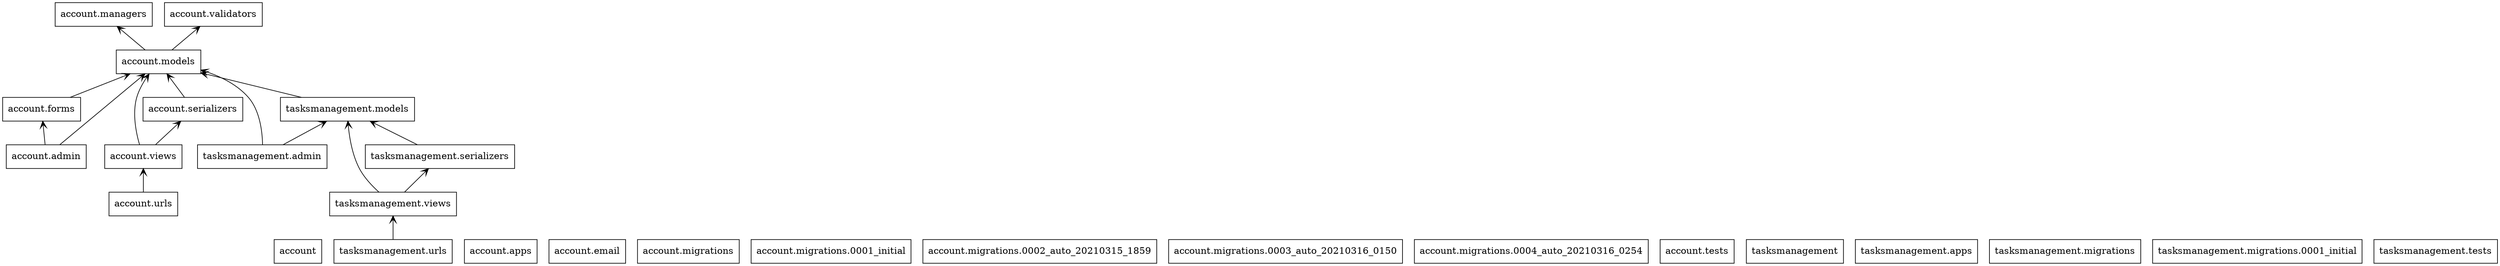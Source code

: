 digraph "packages" {
charset="utf-8"
rankdir=BT
"0" [label="account", shape="box"];
"1" [label="account.admin", shape="box"];
"2" [label="account.apps", shape="box"];
"3" [label="account.email", shape="box"];
"4" [label="account.forms", shape="box"];
"5" [label="account.managers", shape="box"];
"6" [label="account.migrations", shape="box"];
"7" [label="account.migrations.0001_initial", shape="box"];
"8" [label="account.migrations.0002_auto_20210315_1859", shape="box"];
"9" [label="account.migrations.0003_auto_20210316_0150", shape="box"];
"10" [label="account.migrations.0004_auto_20210316_0254", shape="box"];
"11" [label="account.models", shape="box"];
"12" [label="account.serializers", shape="box"];
"13" [label="account.tests", shape="box"];
"14" [label="account.urls", shape="box"];
"15" [label="account.validators", shape="box"];
"16" [label="account.views", shape="box"];
"17" [label="tasksmanagement", shape="box"];
"18" [label="tasksmanagement.admin", shape="box"];
"19" [label="tasksmanagement.apps", shape="box"];
"20" [label="tasksmanagement.migrations", shape="box"];
"21" [label="tasksmanagement.migrations.0001_initial", shape="box"];
"22" [label="tasksmanagement.models", shape="box"];
"23" [label="tasksmanagement.serializers", shape="box"];
"24" [label="tasksmanagement.tests", shape="box"];
"25" [label="tasksmanagement.urls", shape="box"];
"26" [label="tasksmanagement.views", shape="box"];
"1" -> "4" [arrowhead="open", arrowtail="none"];
"1" -> "11" [arrowhead="open", arrowtail="none"];
"4" -> "11" [arrowhead="open", arrowtail="none"];
"11" -> "5" [arrowhead="open", arrowtail="none"];
"11" -> "15" [arrowhead="open", arrowtail="none"];
"12" -> "11" [arrowhead="open", arrowtail="none"];
"14" -> "16" [arrowhead="open", arrowtail="none"];
"16" -> "11" [arrowhead="open", arrowtail="none"];
"16" -> "12" [arrowhead="open", arrowtail="none"];
"18" -> "11" [arrowhead="open", arrowtail="none"];
"18" -> "22" [arrowhead="open", arrowtail="none"];
"22" -> "11" [arrowhead="open", arrowtail="none"];
"23" -> "22" [arrowhead="open", arrowtail="none"];
"25" -> "26" [arrowhead="open", arrowtail="none"];
"26" -> "22" [arrowhead="open", arrowtail="none"];
"26" -> "23" [arrowhead="open", arrowtail="none"];
}

